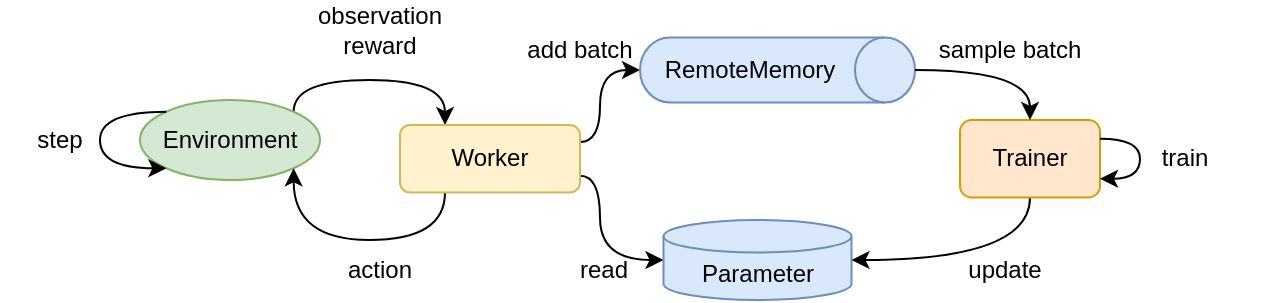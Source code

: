<mxfile version="20.2.3" type="device" pages="3"><diagram id="8HCStm5KdboSv__WVgkv" name="sequence"><mxGraphModel dx="1282" dy="735" grid="1" gridSize="10" guides="1" tooltips="1" connect="1" arrows="1" fold="1" page="1" pageScale="1" pageWidth="827" pageHeight="1169" math="0" shadow="0"><root><mxCell id="0"/><mxCell id="1" parent="0"/><mxCell id="Dz7MXjapaTTVEsUoQ1y9-11" style="edgeStyle=orthogonalEdgeStyle;curved=1;rounded=0;orthogonalLoop=1;jettySize=auto;html=1;exitX=1;exitY=0;exitDx=0;exitDy=0;entryX=0.25;entryY=0;entryDx=0;entryDy=0;" parent="1" source="Dz7MXjapaTTVEsUoQ1y9-1" target="Dz7MXjapaTTVEsUoQ1y9-10" edge="1"><mxGeometry relative="1" as="geometry"><Array as="points"><mxPoint x="167" y="150"/><mxPoint x="243" y="150"/></Array></mxGeometry></mxCell><mxCell id="Dz7MXjapaTTVEsUoQ1y9-1" value="Environment" style="ellipse;whiteSpace=wrap;html=1;fillColor=#d5e8d4;strokeColor=#82b366;" parent="1" vertex="1"><mxGeometry x="90" y="160" width="90" height="40" as="geometry"/></mxCell><mxCell id="Dz7MXjapaTTVEsUoQ1y9-25" style="edgeStyle=orthogonalEdgeStyle;curved=1;rounded=0;orthogonalLoop=1;jettySize=auto;html=1;exitX=0;exitY=0.5;exitDx=0;exitDy=0;exitPerimeter=0;entryX=1;entryY=0.75;entryDx=0;entryDy=0;endArrow=none;endFill=0;startArrow=classic;startFill=1;" parent="1" source="Dz7MXjapaTTVEsUoQ1y9-4" target="Dz7MXjapaTTVEsUoQ1y9-10" edge="1"><mxGeometry relative="1" as="geometry"><Array as="points"><mxPoint x="320" y="240"/><mxPoint x="320" y="198"/></Array></mxGeometry></mxCell><mxCell id="Dz7MXjapaTTVEsUoQ1y9-4" value="Parameter" style="shape=cylinder3;whiteSpace=wrap;html=1;boundedLbl=1;backgroundOutline=1;size=8.143;fillColor=#dae8fc;strokeColor=#6c8ebf;" parent="1" vertex="1"><mxGeometry x="351.75" y="220" width="94" height="40" as="geometry"/></mxCell><mxCell id="Dz7MXjapaTTVEsUoQ1y9-23" style="edgeStyle=orthogonalEdgeStyle;curved=1;rounded=0;orthogonalLoop=1;jettySize=auto;html=1;exitX=0.5;exitY=1;exitDx=0;exitDy=0;entryX=1;entryY=0.5;entryDx=0;entryDy=0;entryPerimeter=0;" parent="1" source="Dz7MXjapaTTVEsUoQ1y9-6" target="Dz7MXjapaTTVEsUoQ1y9-4" edge="1"><mxGeometry relative="1" as="geometry"/></mxCell><mxCell id="Dz7MXjapaTTVEsUoQ1y9-6" value="Trainer" style="rounded=1;whiteSpace=wrap;html=1;fillColor=#ffe6cc;strokeColor=#d79b00;" parent="1" vertex="1"><mxGeometry x="500" y="170" width="70" height="38.75" as="geometry"/></mxCell><mxCell id="Dz7MXjapaTTVEsUoQ1y9-7" style="edgeStyle=orthogonalEdgeStyle;rounded=0;orthogonalLoop=1;jettySize=auto;html=1;curved=1;exitX=0;exitY=0;exitDx=0;exitDy=0;entryX=0;entryY=1;entryDx=0;entryDy=0;" parent="1" source="Dz7MXjapaTTVEsUoQ1y9-1" target="Dz7MXjapaTTVEsUoQ1y9-1" edge="1"><mxGeometry relative="1" as="geometry"><Array as="points"><mxPoint x="70" y="166"/><mxPoint x="70" y="194"/></Array></mxGeometry></mxCell><mxCell id="Dz7MXjapaTTVEsUoQ1y9-8" value="step" style="text;html=1;strokeColor=none;fillColor=none;align=center;verticalAlign=middle;whiteSpace=wrap;rounded=0;" parent="1" vertex="1"><mxGeometry x="20" y="165" width="60" height="30" as="geometry"/></mxCell><mxCell id="Dz7MXjapaTTVEsUoQ1y9-14" style="edgeStyle=orthogonalEdgeStyle;curved=1;rounded=0;orthogonalLoop=1;jettySize=auto;html=1;exitX=0.25;exitY=1;exitDx=0;exitDy=0;entryX=1;entryY=1;entryDx=0;entryDy=0;" parent="1" source="Dz7MXjapaTTVEsUoQ1y9-10" target="Dz7MXjapaTTVEsUoQ1y9-1" edge="1"><mxGeometry relative="1" as="geometry"><Array as="points"><mxPoint x="243" y="230"/><mxPoint x="167" y="230"/></Array></mxGeometry></mxCell><mxCell id="Dz7MXjapaTTVEsUoQ1y9-17" style="edgeStyle=orthogonalEdgeStyle;curved=1;rounded=0;orthogonalLoop=1;jettySize=auto;html=1;exitX=1;exitY=0.25;exitDx=0;exitDy=0;entryX=0.5;entryY=1;entryDx=0;entryDy=0;entryPerimeter=0;" parent="1" source="Dz7MXjapaTTVEsUoQ1y9-10" target="Dz7MXjapaTTVEsUoQ1y9-3" edge="1"><mxGeometry relative="1" as="geometry"><Array as="points"><mxPoint x="320" y="181"/><mxPoint x="320" y="145"/></Array></mxGeometry></mxCell><mxCell id="Dz7MXjapaTTVEsUoQ1y9-10" value="Worker" style="rounded=1;whiteSpace=wrap;html=1;fillColor=#fff2cc;strokeColor=#d6b656;" parent="1" vertex="1"><mxGeometry x="220" y="172.51" width="90" height="33.74" as="geometry"/></mxCell><mxCell id="Dz7MXjapaTTVEsUoQ1y9-12" value="observation&lt;br&gt;reward" style="text;html=1;strokeColor=none;fillColor=none;align=center;verticalAlign=middle;whiteSpace=wrap;rounded=0;" parent="1" vertex="1"><mxGeometry x="180" y="110" width="60" height="30" as="geometry"/></mxCell><mxCell id="Dz7MXjapaTTVEsUoQ1y9-15" value="action" style="text;html=1;strokeColor=none;fillColor=none;align=center;verticalAlign=middle;whiteSpace=wrap;rounded=0;" parent="1" vertex="1"><mxGeometry x="180" y="230" width="60" height="30" as="geometry"/></mxCell><mxCell id="Dz7MXjapaTTVEsUoQ1y9-16" value="" style="group" parent="1" vertex="1" connectable="0"><mxGeometry x="340" y="128.75" width="137.5" height="32.5" as="geometry"/></mxCell><mxCell id="Dz7MXjapaTTVEsUoQ1y9-3" value="" style="shape=cylinder3;whiteSpace=wrap;html=1;boundedLbl=1;backgroundOutline=1;size=15;rotation=90;fillColor=#dae8fc;strokeColor=#6c8ebf;" parent="Dz7MXjapaTTVEsUoQ1y9-16" vertex="1"><mxGeometry x="52.5" y="-52.5" width="32.5" height="137.5" as="geometry"/></mxCell><mxCell id="Dz7MXjapaTTVEsUoQ1y9-5" value="RemoteMemory" style="text;html=1;strokeColor=none;fillColor=none;align=center;verticalAlign=middle;whiteSpace=wrap;rounded=0;" parent="Dz7MXjapaTTVEsUoQ1y9-16" vertex="1"><mxGeometry x="25" y="1.25" width="60" height="30" as="geometry"/></mxCell><mxCell id="Dz7MXjapaTTVEsUoQ1y9-18" value="add batch" style="text;html=1;strokeColor=none;fillColor=none;align=center;verticalAlign=middle;whiteSpace=wrap;rounded=0;" parent="1" vertex="1"><mxGeometry x="280" y="120" width="60" height="30" as="geometry"/></mxCell><mxCell id="Dz7MXjapaTTVEsUoQ1y9-19" style="edgeStyle=orthogonalEdgeStyle;curved=1;rounded=0;orthogonalLoop=1;jettySize=auto;html=1;exitX=0.5;exitY=0;exitDx=0;exitDy=0;exitPerimeter=0;entryX=0.5;entryY=0;entryDx=0;entryDy=0;" parent="1" source="Dz7MXjapaTTVEsUoQ1y9-3" target="Dz7MXjapaTTVEsUoQ1y9-6" edge="1"><mxGeometry relative="1" as="geometry"/></mxCell><mxCell id="Dz7MXjapaTTVEsUoQ1y9-20" value="sample batch" style="text;html=1;strokeColor=none;fillColor=none;align=center;verticalAlign=middle;whiteSpace=wrap;rounded=0;" parent="1" vertex="1"><mxGeometry x="480" y="120" width="90" height="30" as="geometry"/></mxCell><mxCell id="Dz7MXjapaTTVEsUoQ1y9-24" value="update" style="text;html=1;strokeColor=none;fillColor=none;align=center;verticalAlign=middle;whiteSpace=wrap;rounded=0;" parent="1" vertex="1"><mxGeometry x="480" y="230" width="85" height="30" as="geometry"/></mxCell><mxCell id="Dz7MXjapaTTVEsUoQ1y9-26" value="read" style="text;html=1;strokeColor=none;fillColor=none;align=center;verticalAlign=middle;whiteSpace=wrap;rounded=0;" parent="1" vertex="1"><mxGeometry x="291.75" y="230" width="60" height="30" as="geometry"/></mxCell><mxCell id="1H51r3odysx_p06SB7lt-1" style="edgeStyle=orthogonalEdgeStyle;curved=1;rounded=0;orthogonalLoop=1;jettySize=auto;html=1;" parent="1" source="Dz7MXjapaTTVEsUoQ1y9-6" target="Dz7MXjapaTTVEsUoQ1y9-6" edge="1"><mxGeometry relative="1" as="geometry"><mxPoint x="545" y="218.75" as="sourcePoint"/><mxPoint x="455.75" y="250" as="targetPoint"/></mxGeometry></mxCell><mxCell id="1H51r3odysx_p06SB7lt-2" value="train" style="text;html=1;strokeColor=none;fillColor=none;align=center;verticalAlign=middle;whiteSpace=wrap;rounded=0;" parent="1" vertex="1"><mxGeometry x="570" y="174.38" width="85" height="30" as="geometry"/></mxCell></root></mxGraphModel></diagram><diagram id="YnyO58ju2ZsBTfj123Jh" name="distributed"><mxGraphModel dx="884" dy="485" grid="1" gridSize="10" guides="1" tooltips="1" connect="1" arrows="1" fold="1" page="1" pageScale="1" pageWidth="827" pageHeight="1169" math="0" shadow="0"><root><mxCell id="Gu4-0b2xn2e90pc047bY-0"/><mxCell id="Gu4-0b2xn2e90pc047bY-1" parent="Gu4-0b2xn2e90pc047bY-0"/><mxCell id="szc0OzaTAx6EitnLWger-1" value="" style="rounded=0;whiteSpace=wrap;html=1;" parent="Gu4-0b2xn2e90pc047bY-1" vertex="1"><mxGeometry x="510" y="163.75" width="155" height="137.5" as="geometry"/></mxCell><mxCell id="wtMo23867lj7A6iBCIME-0" value="" style="rounded=0;whiteSpace=wrap;html=1;" parent="Gu4-0b2xn2e90pc047bY-1" vertex="1"><mxGeometry x="60" y="110" width="290" height="110" as="geometry"/></mxCell><mxCell id="RoZq5j0I4huKhHa5UfBf-0" style="edgeStyle=none;rounded=0;orthogonalLoop=1;jettySize=auto;html=1;exitX=1;exitY=0.5;exitDx=0;exitDy=0;startArrow=classic;startFill=1;" parent="Gu4-0b2xn2e90pc047bY-1" source="hCgiPdKvAsC8QuEQ23qE-1" target="hCgiPdKvAsC8QuEQ23qE-10" edge="1"><mxGeometry relative="1" as="geometry"/></mxCell><mxCell id="hCgiPdKvAsC8QuEQ23qE-1" value="Environment" style="ellipse;whiteSpace=wrap;html=1;fillColor=#d5e8d4;strokeColor=#82b366;" parent="Gu4-0b2xn2e90pc047bY-1" vertex="1"><mxGeometry x="70" y="137.5" width="90" height="40" as="geometry"/></mxCell><mxCell id="hCgiPdKvAsC8QuEQ23qE-4" style="rounded=0;orthogonalLoop=1;jettySize=auto;html=1;exitX=0.5;exitY=1;exitDx=0;exitDy=0;entryX=0.5;entryY=0;entryDx=0;entryDy=0;entryPerimeter=0;" parent="Gu4-0b2xn2e90pc047bY-1" source="hCgiPdKvAsC8QuEQ23qE-5" target="3Zu5WteFrr1FcEvkHmud-0" edge="1"><mxGeometry relative="1" as="geometry"/></mxCell><mxCell id="9uBo-6KRhyvI6lXKB4fs-0" style="edgeStyle=orthogonalEdgeStyle;rounded=0;orthogonalLoop=1;jettySize=auto;html=1;curved=1;" parent="Gu4-0b2xn2e90pc047bY-1" source="hCgiPdKvAsC8QuEQ23qE-5" target="hCgiPdKvAsC8QuEQ23qE-14" edge="1"><mxGeometry relative="1" as="geometry"/></mxCell><mxCell id="hCgiPdKvAsC8QuEQ23qE-5" value="Trainer" style="rounded=1;whiteSpace=wrap;html=1;fillColor=#ffe6cc;strokeColor=#d79b00;" parent="Gu4-0b2xn2e90pc047bY-1" vertex="1"><mxGeometry x="572.25" y="194.38" width="70" height="38.75" as="geometry"/></mxCell><mxCell id="hCgiPdKvAsC8QuEQ23qE-9" style="edgeStyle=orthogonalEdgeStyle;curved=1;rounded=0;orthogonalLoop=1;jettySize=auto;html=1;exitX=1;exitY=0.5;exitDx=0;exitDy=0;entryX=0.5;entryY=1;entryDx=0;entryDy=0;entryPerimeter=0;" parent="Gu4-0b2xn2e90pc047bY-1" source="hCgiPdKvAsC8QuEQ23qE-10" target="hCgiPdKvAsC8QuEQ23qE-14" edge="1"><mxGeometry relative="1" as="geometry"/></mxCell><mxCell id="hCgiPdKvAsC8QuEQ23qE-10" value="Worker" style="rounded=1;whiteSpace=wrap;html=1;fillColor=#fff2cc;strokeColor=#d6b656;" parent="Gu4-0b2xn2e90pc047bY-1" vertex="1"><mxGeometry x="191" y="142.5" width="60" height="30" as="geometry"/></mxCell><mxCell id="hCgiPdKvAsC8QuEQ23qE-13" value="" style="group" parent="Gu4-0b2xn2e90pc047bY-1" vertex="1" connectable="0"><mxGeometry x="420" y="110" width="105" height="135.14" as="geometry"/></mxCell><mxCell id="hCgiPdKvAsC8QuEQ23qE-14" value="" style="shape=cylinder3;whiteSpace=wrap;html=1;boundedLbl=1;backgroundOutline=1;size=15;rotation=90;fillColor=#dae8fc;strokeColor=#6c8ebf;" parent="hCgiPdKvAsC8QuEQ23qE-13" vertex="1"><mxGeometry x="33.96" y="-48.85" width="34.91" height="145.09" as="geometry"/></mxCell><mxCell id="hCgiPdKvAsC8QuEQ23qE-15" value="[Server]&lt;br&gt;RemoteMemory" style="text;html=1;strokeColor=none;fillColor=none;align=center;verticalAlign=middle;whiteSpace=wrap;rounded=0;" parent="hCgiPdKvAsC8QuEQ23qE-13" vertex="1"><mxGeometry x="23.051" y="-2.838" width="45.818" height="53.077" as="geometry"/></mxCell><mxCell id="9uBo-6KRhyvI6lXKB4fs-1" value="update batch" style="text;html=1;strokeColor=none;fillColor=none;align=center;verticalAlign=middle;whiteSpace=wrap;rounded=0;" parent="hCgiPdKvAsC8QuEQ23qE-13" vertex="1"><mxGeometry x="-21.13" y="70" width="90" height="30" as="geometry"/></mxCell><mxCell id="hCgiPdKvAsC8QuEQ23qE-17" style="edgeStyle=orthogonalEdgeStyle;curved=1;rounded=0;orthogonalLoop=1;jettySize=auto;html=1;exitX=0.5;exitY=0;exitDx=0;exitDy=0;exitPerimeter=0;entryX=0.5;entryY=0;entryDx=0;entryDy=0;" parent="Gu4-0b2xn2e90pc047bY-1" source="hCgiPdKvAsC8QuEQ23qE-14" target="hCgiPdKvAsC8QuEQ23qE-5" edge="1"><mxGeometry relative="1" as="geometry"/></mxCell><mxCell id="hCgiPdKvAsC8QuEQ23qE-18" value="sample batch" style="text;html=1;strokeColor=none;fillColor=none;align=center;verticalAlign=middle;whiteSpace=wrap;rounded=0;" parent="Gu4-0b2xn2e90pc047bY-1" vertex="1"><mxGeometry x="560.25" y="112.5" width="90" height="30" as="geometry"/></mxCell><mxCell id="hCgiPdKvAsC8QuEQ23qE-19" value="update" style="text;html=1;strokeColor=none;fillColor=none;align=center;verticalAlign=middle;whiteSpace=wrap;rounded=0;" parent="Gu4-0b2xn2e90pc047bY-1" vertex="1"><mxGeometry x="535" y="226.88" width="85" height="30" as="geometry"/></mxCell><mxCell id="tBLzW1-dSC8KAft304s7-12" style="rounded=0;orthogonalLoop=1;jettySize=auto;html=1;exitX=0;exitY=0.5;exitDx=0;exitDy=0;exitPerimeter=0;startArrow=none;startFill=0;entryX=1;entryY=0.5;entryDx=0;entryDy=0;" parent="Gu4-0b2xn2e90pc047bY-1" source="3Zu5WteFrr1FcEvkHmud-0" target="3Zu5WteFrr1FcEvkHmud-2" edge="1"><mxGeometry relative="1" as="geometry"><mxPoint x="505" y="278.13" as="targetPoint"/></mxGeometry></mxCell><mxCell id="3Zu5WteFrr1FcEvkHmud-0" value="Parameter" style="shape=cylinder3;whiteSpace=wrap;html=1;boundedLbl=1;backgroundOutline=1;size=8.143;fillColor=#dae8fc;strokeColor=#6c8ebf;" parent="Gu4-0b2xn2e90pc047bY-1" vertex="1"><mxGeometry x="560.25" y="258.13" width="94" height="40" as="geometry"/></mxCell><mxCell id="3Zu5WteFrr1FcEvkHmud-2" value="[Server]&lt;br&gt;RemoteBoard" style="rounded=1;whiteSpace=wrap;html=1;fillColor=#e1d5e7;strokeColor=#9673a6;" parent="Gu4-0b2xn2e90pc047bY-1" vertex="1"><mxGeometry x="390" y="259.69" width="110" height="36.87" as="geometry"/></mxCell><mxCell id="3Zu5WteFrr1FcEvkHmud-5" value="write" style="text;html=1;strokeColor=none;fillColor=none;align=center;verticalAlign=middle;whiteSpace=wrap;rounded=0;" parent="Gu4-0b2xn2e90pc047bY-1" vertex="1"><mxGeometry x="487.25" y="250" width="85" height="30" as="geometry"/></mxCell><mxCell id="AqlXkb-w7h_acBey4eJv-0" value="write" style="text;html=1;strokeColor=none;fillColor=none;align=center;verticalAlign=middle;whiteSpace=wrap;rounded=0;" parent="Gu4-0b2xn2e90pc047bY-1" vertex="1"><mxGeometry x="340" y="233.13" width="85" height="30" as="geometry"/></mxCell><mxCell id="wtMo23867lj7A6iBCIME-1" value="TrainerProcess&lt;br&gt;" style="text;html=1;strokeColor=none;fillColor=none;align=center;verticalAlign=middle;whiteSpace=wrap;rounded=0;" parent="Gu4-0b2xn2e90pc047bY-1" vertex="1"><mxGeometry x="527" y="164.38" width="60" height="30" as="geometry"/></mxCell><mxCell id="s0bxHy9ZseCvG_myIAhX-0" style="edgeStyle=orthogonalEdgeStyle;rounded=0;orthogonalLoop=1;jettySize=auto;html=1;exitX=0;exitY=0.5;exitDx=0;exitDy=0;exitPerimeter=0;entryX=0.5;entryY=1;entryDx=0;entryDy=0;startArrow=classic;startFill=1;endArrow=none;endFill=0;" parent="Gu4-0b2xn2e90pc047bY-1" source="hCgiPdKvAsC8QuEQ23qE-3" target="hCgiPdKvAsC8QuEQ23qE-10" edge="1"><mxGeometry relative="1" as="geometry"/></mxCell><mxCell id="hCgiPdKvAsC8QuEQ23qE-3" value="Parameter" style="shape=cylinder3;whiteSpace=wrap;html=1;boundedLbl=1;backgroundOutline=1;size=8.143;fillColor=#dae8fc;strokeColor=#6c8ebf;" parent="Gu4-0b2xn2e90pc047bY-1" vertex="1"><mxGeometry x="251" y="173.75" width="84" height="40" as="geometry"/></mxCell><mxCell id="tBLzW1-dSC8KAft304s7-1" value="" style="rounded=0;whiteSpace=wrap;html=1;" parent="Gu4-0b2xn2e90pc047bY-1" vertex="1"><mxGeometry x="60" y="232.5" width="290" height="105" as="geometry"/></mxCell><mxCell id="tBLzW1-dSC8KAft304s7-2" style="edgeStyle=none;rounded=0;orthogonalLoop=1;jettySize=auto;html=1;exitX=1;exitY=0.5;exitDx=0;exitDy=0;startArrow=classic;startFill=1;" parent="Gu4-0b2xn2e90pc047bY-1" source="tBLzW1-dSC8KAft304s7-3" target="tBLzW1-dSC8KAft304s7-4" edge="1"><mxGeometry relative="1" as="geometry"/></mxCell><mxCell id="tBLzW1-dSC8KAft304s7-3" value="Environment" style="ellipse;whiteSpace=wrap;html=1;fillColor=#d5e8d4;strokeColor=#82b366;" parent="Gu4-0b2xn2e90pc047bY-1" vertex="1"><mxGeometry x="70" y="255" width="90" height="40" as="geometry"/></mxCell><mxCell id="tBLzW1-dSC8KAft304s7-4" value="Worker" style="rounded=1;whiteSpace=wrap;html=1;fillColor=#fff2cc;strokeColor=#d6b656;" parent="Gu4-0b2xn2e90pc047bY-1" vertex="1"><mxGeometry x="191" y="260" width="60" height="30" as="geometry"/></mxCell><mxCell id="tBLzW1-dSC8KAft304s7-5" value="add batch" style="text;html=1;strokeColor=none;fillColor=none;align=center;verticalAlign=middle;whiteSpace=wrap;rounded=0;" parent="Gu4-0b2xn2e90pc047bY-1" vertex="1"><mxGeometry x="354" y="90" width="60" height="30" as="geometry"/></mxCell><mxCell id="tBLzW1-dSC8KAft304s7-7" value="ActorProcess2" style="text;html=1;strokeColor=none;fillColor=none;align=center;verticalAlign=middle;whiteSpace=wrap;rounded=0;" parent="Gu4-0b2xn2e90pc047bY-1" vertex="1"><mxGeometry x="85" y="307.5" width="60" height="30" as="geometry"/></mxCell><mxCell id="tBLzW1-dSC8KAft304s7-8" style="edgeStyle=orthogonalEdgeStyle;rounded=0;orthogonalLoop=1;jettySize=auto;html=1;exitX=0;exitY=0.5;exitDx=0;exitDy=0;exitPerimeter=0;entryX=0.5;entryY=1;entryDx=0;entryDy=0;startArrow=classic;startFill=1;endArrow=none;endFill=0;" parent="Gu4-0b2xn2e90pc047bY-1" source="tBLzW1-dSC8KAft304s7-9" target="tBLzW1-dSC8KAft304s7-4" edge="1"><mxGeometry relative="1" as="geometry"/></mxCell><mxCell id="tBLzW1-dSC8KAft304s7-9" value="Parameter" style="shape=cylinder3;whiteSpace=wrap;html=1;boundedLbl=1;backgroundOutline=1;size=8.143;fillColor=#dae8fc;strokeColor=#6c8ebf;" parent="Gu4-0b2xn2e90pc047bY-1" vertex="1"><mxGeometry x="251" y="291.25" width="84" height="40" as="geometry"/></mxCell><mxCell id="3Zu5WteFrr1FcEvkHmud-4" style="edgeStyle=orthogonalEdgeStyle;curved=1;rounded=0;orthogonalLoop=1;jettySize=auto;html=1;exitX=0;exitY=0.5;exitDx=0;exitDy=0;entryX=1;entryY=0.5;entryDx=0;entryDy=0;entryPerimeter=0;" parent="Gu4-0b2xn2e90pc047bY-1" source="3Zu5WteFrr1FcEvkHmud-2" target="tBLzW1-dSC8KAft304s7-9" edge="1"><mxGeometry relative="1" as="geometry"><mxPoint x="340" y="280" as="targetPoint"/></mxGeometry></mxCell><mxCell id="tBLzW1-dSC8KAft304s7-11" style="edgeStyle=orthogonalEdgeStyle;curved=1;rounded=0;orthogonalLoop=1;jettySize=auto;html=1;exitX=0;exitY=0.5;exitDx=0;exitDy=0;entryX=1;entryY=0.5;entryDx=0;entryDy=0;entryPerimeter=0;" parent="Gu4-0b2xn2e90pc047bY-1" source="3Zu5WteFrr1FcEvkHmud-2" target="hCgiPdKvAsC8QuEQ23qE-3" edge="1"><mxGeometry relative="1" as="geometry"><mxPoint x="430" y="289.375" as="sourcePoint"/><mxPoint x="345" y="338.75" as="targetPoint"/></mxGeometry></mxCell><mxCell id="szc0OzaTAx6EitnLWger-0" style="edgeStyle=orthogonalEdgeStyle;curved=1;rounded=0;orthogonalLoop=1;jettySize=auto;html=1;exitX=1;exitY=0.5;exitDx=0;exitDy=0;entryX=0.5;entryY=1;entryDx=0;entryDy=0;entryPerimeter=0;" parent="Gu4-0b2xn2e90pc047bY-1" source="tBLzW1-dSC8KAft304s7-4" target="hCgiPdKvAsC8QuEQ23qE-14" edge="1"><mxGeometry relative="1" as="geometry"><mxPoint x="270" y="172.5" as="sourcePoint"/><mxPoint x="397.75" y="155" as="targetPoint"/><Array as="points"><mxPoint x="360" y="275"/><mxPoint x="360" y="134"/></Array></mxGeometry></mxCell><mxCell id="szc0OzaTAx6EitnLWger-2" value="ActorProcess1" style="text;html=1;strokeColor=none;fillColor=none;align=center;verticalAlign=middle;whiteSpace=wrap;rounded=0;" parent="Gu4-0b2xn2e90pc047bY-1" vertex="1"><mxGeometry x="85" y="190" width="60" height="30" as="geometry"/></mxCell><mxCell id="OitwZkqVeGQr4RYmDPEj-0" value="read" style="text;html=1;strokeColor=none;fillColor=none;align=center;verticalAlign=middle;whiteSpace=wrap;rounded=0;" parent="Gu4-0b2xn2e90pc047bY-1" vertex="1"><mxGeometry x="178.5" y="190" width="85" height="30" as="geometry"/></mxCell><mxCell id="OitwZkqVeGQr4RYmDPEj-1" value="read" style="text;html=1;strokeColor=none;fillColor=none;align=center;verticalAlign=middle;whiteSpace=wrap;rounded=0;" parent="Gu4-0b2xn2e90pc047bY-1" vertex="1"><mxGeometry x="178.5" y="307.5" width="85" height="30" as="geometry"/></mxCell><mxCell id="kCqVgma3XV1lT6b6pAQM-0" value="Actor2" style="text;html=1;strokeColor=none;fillColor=none;align=center;verticalAlign=middle;whiteSpace=wrap;rounded=0;" parent="Gu4-0b2xn2e90pc047bY-1" vertex="1"><mxGeometry x="166" y="230" width="85" height="30" as="geometry"/></mxCell><mxCell id="poEfYwCH7WY_hgwnwSG5-0" value="Actor1" style="text;html=1;strokeColor=none;fillColor=none;align=center;verticalAlign=middle;whiteSpace=wrap;rounded=0;" parent="Gu4-0b2xn2e90pc047bY-1" vertex="1"><mxGeometry x="162.5" y="107.5" width="85" height="30" as="geometry"/></mxCell><mxCell id="Nvs9mhA8swCKkjgWe2Xr-0" value="・・・" style="text;html=1;strokeColor=none;fillColor=none;align=center;verticalAlign=middle;whiteSpace=wrap;rounded=0;" parent="Gu4-0b2xn2e90pc047bY-1" vertex="1"><mxGeometry x="160" y="350" width="85" height="30" as="geometry"/></mxCell></root></mxGraphModel></diagram><diagram id="8ljoofoabtsPVLnk0Y_w" name="multiplay"><mxGraphModel dx="733" dy="402" grid="1" gridSize="10" guides="1" tooltips="1" connect="1" arrows="1" fold="1" page="1" pageScale="1" pageWidth="827" pageHeight="1169" math="0" shadow="0"><root><mxCell id="-tAiIZP5slMnOxf2c5f_-0"/><mxCell id="-tAiIZP5slMnOxf2c5f_-1" parent="-tAiIZP5slMnOxf2c5f_-0"/><mxCell id="Lr9z2r6yjGcZo_QZBl7X-0" value="" style="rounded=0;whiteSpace=wrap;html=1;" vertex="1" parent="-tAiIZP5slMnOxf2c5f_-1"><mxGeometry x="149.5" y="330" width="280" height="140" as="geometry"/></mxCell><mxCell id="Lr9z2r6yjGcZo_QZBl7X-3" value="WorkerA" style="rounded=1;whiteSpace=wrap;html=1;fillColor=#fff2cc;strokeColor=#d6b656;" vertex="1" parent="-tAiIZP5slMnOxf2c5f_-1"><mxGeometry x="154.5" y="360" width="60" height="30" as="geometry"/></mxCell><mxCell id="Lr9z2r6yjGcZo_QZBl7X-8" value="Actor1" style="text;html=1;strokeColor=none;fillColor=none;align=center;verticalAlign=middle;whiteSpace=wrap;rounded=0;" vertex="1" parent="-tAiIZP5slMnOxf2c5f_-1"><mxGeometry x="142" y="330" width="85" height="30" as="geometry"/></mxCell><mxCell id="Lr9z2r6yjGcZo_QZBl7X-9" value="Environment" style="rounded=1;whiteSpace=wrap;html=1;fillColor=#d5e8d4;strokeColor=#82b366;" vertex="1" parent="-tAiIZP5slMnOxf2c5f_-1"><mxGeometry x="302.5" y="350" width="107" height="110" as="geometry"/></mxCell><mxCell id="rAPJDmcHNUlQ_y6YH2tv-0" value="Player1" style="rounded=1;whiteSpace=wrap;html=1;fillColor=#dae8fc;strokeColor=#6c8ebf;" vertex="1" parent="-tAiIZP5slMnOxf2c5f_-1"><mxGeometry x="249.5" y="360" width="60" height="30" as="geometry"/></mxCell><mxCell id="Fywf5wE0uVQSaH7Zr0TA-4" style="rounded=0;orthogonalLoop=1;jettySize=auto;html=1;exitX=1;exitY=0.5;exitDx=0;exitDy=0;entryX=0;entryY=0.5;entryDx=0;entryDy=0;endArrow=none;endFill=0;dashed=1;" edge="1" parent="-tAiIZP5slMnOxf2c5f_-1" source="Fywf5wE0uVQSaH7Zr0TA-0" target="rAPJDmcHNUlQ_y6YH2tv-0"><mxGeometry relative="1" as="geometry"/></mxCell><mxCell id="Fywf5wE0uVQSaH7Zr0TA-0" value="WorkerB" style="rounded=1;whiteSpace=wrap;html=1;fillColor=#fff2cc;strokeColor=#d6b656;" vertex="1" parent="-tAiIZP5slMnOxf2c5f_-1"><mxGeometry x="154.5" y="400" width="60" height="30" as="geometry"/></mxCell><mxCell id="Fywf5wE0uVQSaH7Zr0TA-1" value="Player2" style="rounded=1;whiteSpace=wrap;html=1;fillColor=#dae8fc;strokeColor=#6c8ebf;" vertex="1" parent="-tAiIZP5slMnOxf2c5f_-1"><mxGeometry x="249.5" y="400" width="60" height="30" as="geometry"/></mxCell><mxCell id="Fywf5wE0uVQSaH7Zr0TA-2" value="・・・" style="text;html=1;strokeColor=none;fillColor=none;align=center;verticalAlign=middle;whiteSpace=wrap;rounded=0;" vertex="1" parent="-tAiIZP5slMnOxf2c5f_-1"><mxGeometry x="254.5" y="430" width="50" height="30" as="geometry"/></mxCell><mxCell id="Fywf5wE0uVQSaH7Zr0TA-3" value="・・・" style="text;html=1;strokeColor=none;fillColor=none;align=center;verticalAlign=middle;whiteSpace=wrap;rounded=0;" vertex="1" parent="-tAiIZP5slMnOxf2c5f_-1"><mxGeometry x="159.5" y="430" width="50" height="30" as="geometry"/></mxCell><mxCell id="Fywf5wE0uVQSaH7Zr0TA-5" style="rounded=0;orthogonalLoop=1;jettySize=auto;html=1;exitX=0;exitY=0.5;exitDx=0;exitDy=0;entryX=1;entryY=0.5;entryDx=0;entryDy=0;endArrow=none;endFill=0;dashed=1;" edge="1" parent="-tAiIZP5slMnOxf2c5f_-1" source="Fywf5wE0uVQSaH7Zr0TA-1" target="Lr9z2r6yjGcZo_QZBl7X-3"><mxGeometry relative="1" as="geometry"><mxPoint x="224.5" y="425" as="sourcePoint"/><mxPoint x="259.5" y="385" as="targetPoint"/></mxGeometry></mxCell><mxCell id="Fywf5wE0uVQSaH7Zr0TA-6" value="" style="rounded=0;whiteSpace=wrap;html=1;" vertex="1" parent="-tAiIZP5slMnOxf2c5f_-1"><mxGeometry x="440" y="330" width="280" height="140" as="geometry"/></mxCell><mxCell id="Fywf5wE0uVQSaH7Zr0TA-7" value="WorkerA" style="rounded=1;whiteSpace=wrap;html=1;fillColor=#fff2cc;strokeColor=#d6b656;" vertex="1" parent="-tAiIZP5slMnOxf2c5f_-1"><mxGeometry x="445" y="360" width="60" height="30" as="geometry"/></mxCell><mxCell id="Fywf5wE0uVQSaH7Zr0TA-8" value="Actor2" style="text;html=1;strokeColor=none;fillColor=none;align=center;verticalAlign=middle;whiteSpace=wrap;rounded=0;" vertex="1" parent="-tAiIZP5slMnOxf2c5f_-1"><mxGeometry x="432.5" y="330" width="85" height="30" as="geometry"/></mxCell><mxCell id="Fywf5wE0uVQSaH7Zr0TA-9" value="Environment" style="rounded=1;whiteSpace=wrap;html=1;fillColor=#d5e8d4;strokeColor=#82b366;" vertex="1" parent="-tAiIZP5slMnOxf2c5f_-1"><mxGeometry x="593" y="350" width="107" height="110" as="geometry"/></mxCell><mxCell id="Fywf5wE0uVQSaH7Zr0TA-10" value="Player1" style="rounded=1;whiteSpace=wrap;html=1;fillColor=#dae8fc;strokeColor=#6c8ebf;" vertex="1" parent="-tAiIZP5slMnOxf2c5f_-1"><mxGeometry x="540" y="360" width="60" height="30" as="geometry"/></mxCell><mxCell id="Fywf5wE0uVQSaH7Zr0TA-11" style="rounded=0;orthogonalLoop=1;jettySize=auto;html=1;exitX=1;exitY=0.5;exitDx=0;exitDy=0;entryX=0;entryY=0.5;entryDx=0;entryDy=0;endArrow=none;endFill=0;dashed=1;" edge="1" parent="-tAiIZP5slMnOxf2c5f_-1" source="Fywf5wE0uVQSaH7Zr0TA-12" target="Fywf5wE0uVQSaH7Zr0TA-13"><mxGeometry relative="1" as="geometry"/></mxCell><mxCell id="Fywf5wE0uVQSaH7Zr0TA-12" value="WorkerB" style="rounded=1;whiteSpace=wrap;html=1;fillColor=#fff2cc;strokeColor=#d6b656;" vertex="1" parent="-tAiIZP5slMnOxf2c5f_-1"><mxGeometry x="445" y="400" width="60" height="30" as="geometry"/></mxCell><mxCell id="Fywf5wE0uVQSaH7Zr0TA-13" value="Player2" style="rounded=1;whiteSpace=wrap;html=1;fillColor=#dae8fc;strokeColor=#6c8ebf;" vertex="1" parent="-tAiIZP5slMnOxf2c5f_-1"><mxGeometry x="540" y="400" width="60" height="30" as="geometry"/></mxCell><mxCell id="Fywf5wE0uVQSaH7Zr0TA-14" value="・・・" style="text;html=1;strokeColor=none;fillColor=none;align=center;verticalAlign=middle;whiteSpace=wrap;rounded=0;" vertex="1" parent="-tAiIZP5slMnOxf2c5f_-1"><mxGeometry x="545" y="430" width="50" height="30" as="geometry"/></mxCell><mxCell id="Fywf5wE0uVQSaH7Zr0TA-15" value="・・・" style="text;html=1;strokeColor=none;fillColor=none;align=center;verticalAlign=middle;whiteSpace=wrap;rounded=0;" vertex="1" parent="-tAiIZP5slMnOxf2c5f_-1"><mxGeometry x="450" y="430" width="50" height="30" as="geometry"/></mxCell><mxCell id="Fywf5wE0uVQSaH7Zr0TA-16" style="rounded=0;orthogonalLoop=1;jettySize=auto;html=1;exitX=0;exitY=0.5;exitDx=0;exitDy=0;entryX=1;entryY=0.5;entryDx=0;entryDy=0;endArrow=none;endFill=0;dashed=1;" edge="1" parent="-tAiIZP5slMnOxf2c5f_-1" source="Fywf5wE0uVQSaH7Zr0TA-10" target="Fywf5wE0uVQSaH7Zr0TA-7"><mxGeometry relative="1" as="geometry"><mxPoint x="515" y="425" as="sourcePoint"/><mxPoint x="550" y="385" as="targetPoint"/></mxGeometry></mxCell><mxCell id="Fywf5wE0uVQSaH7Zr0TA-17" value="・・・" style="text;html=1;strokeColor=none;fillColor=none;align=center;verticalAlign=middle;whiteSpace=wrap;rounded=0;" vertex="1" parent="-tAiIZP5slMnOxf2c5f_-1"><mxGeometry x="730" y="385" width="50" height="30" as="geometry"/></mxCell></root></mxGraphModel></diagram></mxfile>